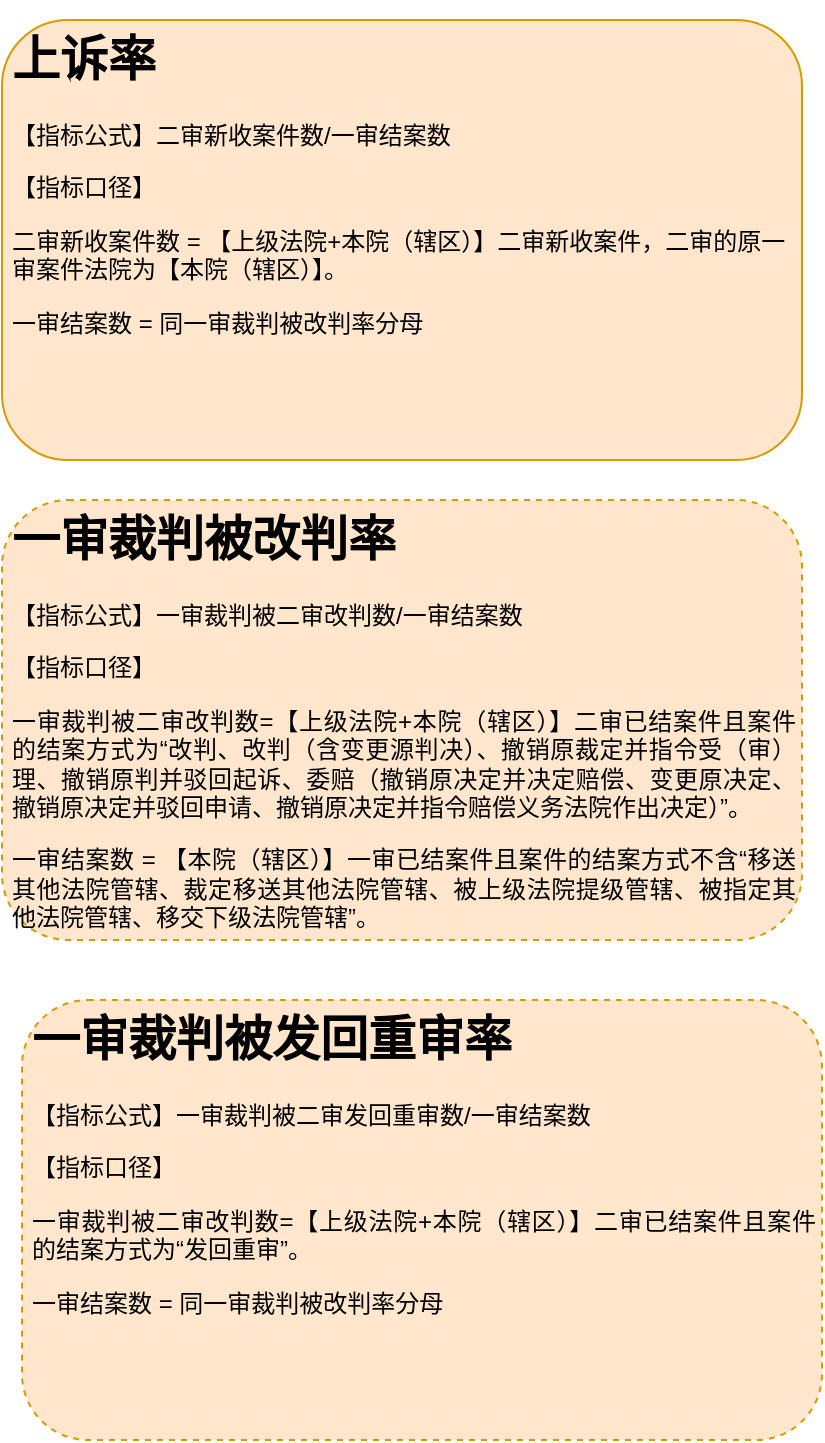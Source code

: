 <mxfile version="23.0.2" type="github">
  <diagram name="第 1 页" id="kpXX1uZpGzhVCskZK_Ff">
    <mxGraphModel dx="1823" dy="1824" grid="0" gridSize="10" guides="1" tooltips="1" connect="1" arrows="1" fold="1" page="1" pageScale="1" pageWidth="1100" pageHeight="850" math="0" shadow="0">
      <root>
        <mxCell id="0" />
        <mxCell id="1" parent="0" />
        <mxCell id="cXS16R5JkKt7hnEGMYDl-2" value="&lt;h1&gt;上诉率&lt;br&gt;&lt;/h1&gt;&lt;p style=&quot;line-height: 120%;&quot;&gt;【指标公式】二审新收案件数/一审结案数&lt;/p&gt;&lt;p style=&quot;line-height: 120%;&quot;&gt;【指标口径】&lt;/p&gt;&lt;p style=&quot;line-height: 120%;&quot;&gt;二审新收案件数 = 【上级法院+本院（辖区）】二审新收案件，二审的原一审案件法院为【本院（辖区）】。&lt;/p&gt;&lt;p style=&quot;line-height: 120%;&quot;&gt;一审结案数 = 同一审裁判被改判率分母&lt;br&gt;&lt;/p&gt;" style="text;html=1;strokeColor=#d79b00;fillColor=#ffe6cc;spacing=5;spacingTop=-20;whiteSpace=wrap;overflow=hidden;rounded=1;" vertex="1" parent="1">
          <mxGeometry x="647" y="-478" width="400" height="220" as="geometry" />
        </mxCell>
        <mxCell id="cXS16R5JkKt7hnEGMYDl-3" value="&lt;h1&gt;一审裁判被改判率&lt;/h1&gt;&lt;p&gt;【指标公式】一审裁判被二审改判数/一审结案数&lt;/p&gt;&lt;p&gt;【指标口径】&lt;/p&gt;&lt;p align=&quot;justify&quot;&gt;一审裁判被二审改判数=【上级法院+本院（辖区）】二审已结案件且案件的结案方式为“改判、改判（含变更源判决）、撤销原裁定并指令受（审）理、撤销原判并驳回起诉、委赔（撤销原决定并决定赔偿、变更原决定、撤销原决定并驳回申请、撤销原决定并指令赔偿义务法院作出决定）”。&lt;/p&gt;&lt;p align=&quot;justify&quot;&gt;一审结案数 = 【本院（辖区）】一审已结案件且案件的结案方式不含“移送其他法院管辖、裁定移送其他法院管辖、被上级法院提级管辖、被指定其他法院管辖、移交下级法院管辖”。&lt;br&gt;&lt;/p&gt;" style="text;html=1;strokeColor=#d79b00;fillColor=#ffe6cc;spacing=5;spacingTop=-20;whiteSpace=wrap;overflow=hidden;rounded=1;dashed=1;strokeWidth=1;" vertex="1" parent="1">
          <mxGeometry x="647" y="-238" width="400" height="220" as="geometry" />
        </mxCell>
        <mxCell id="cXS16R5JkKt7hnEGMYDl-4" value="&lt;h1&gt;一审裁判被发回重审率&lt;/h1&gt;&lt;p&gt;【指标公式】一审裁判被二审发回重审数/一审结案数&lt;/p&gt;&lt;p&gt;【指标口径】&lt;/p&gt;&lt;p align=&quot;justify&quot;&gt;一审裁判被二审改判数=【上级法院+本院（辖区）】二审已结案件且案件的结案方式为“发回重审”。&lt;/p&gt;&lt;p align=&quot;justify&quot;&gt;一审结案数 = 同一审裁判被改判率分母&lt;br&gt;&lt;/p&gt;" style="text;html=1;strokeColor=#d79b00;fillColor=#ffe6cc;spacing=5;spacingTop=-20;whiteSpace=wrap;overflow=hidden;rounded=1;dashed=1;strokeWidth=1;" vertex="1" parent="1">
          <mxGeometry x="657" y="12" width="400" height="220" as="geometry" />
        </mxCell>
      </root>
    </mxGraphModel>
  </diagram>
</mxfile>
